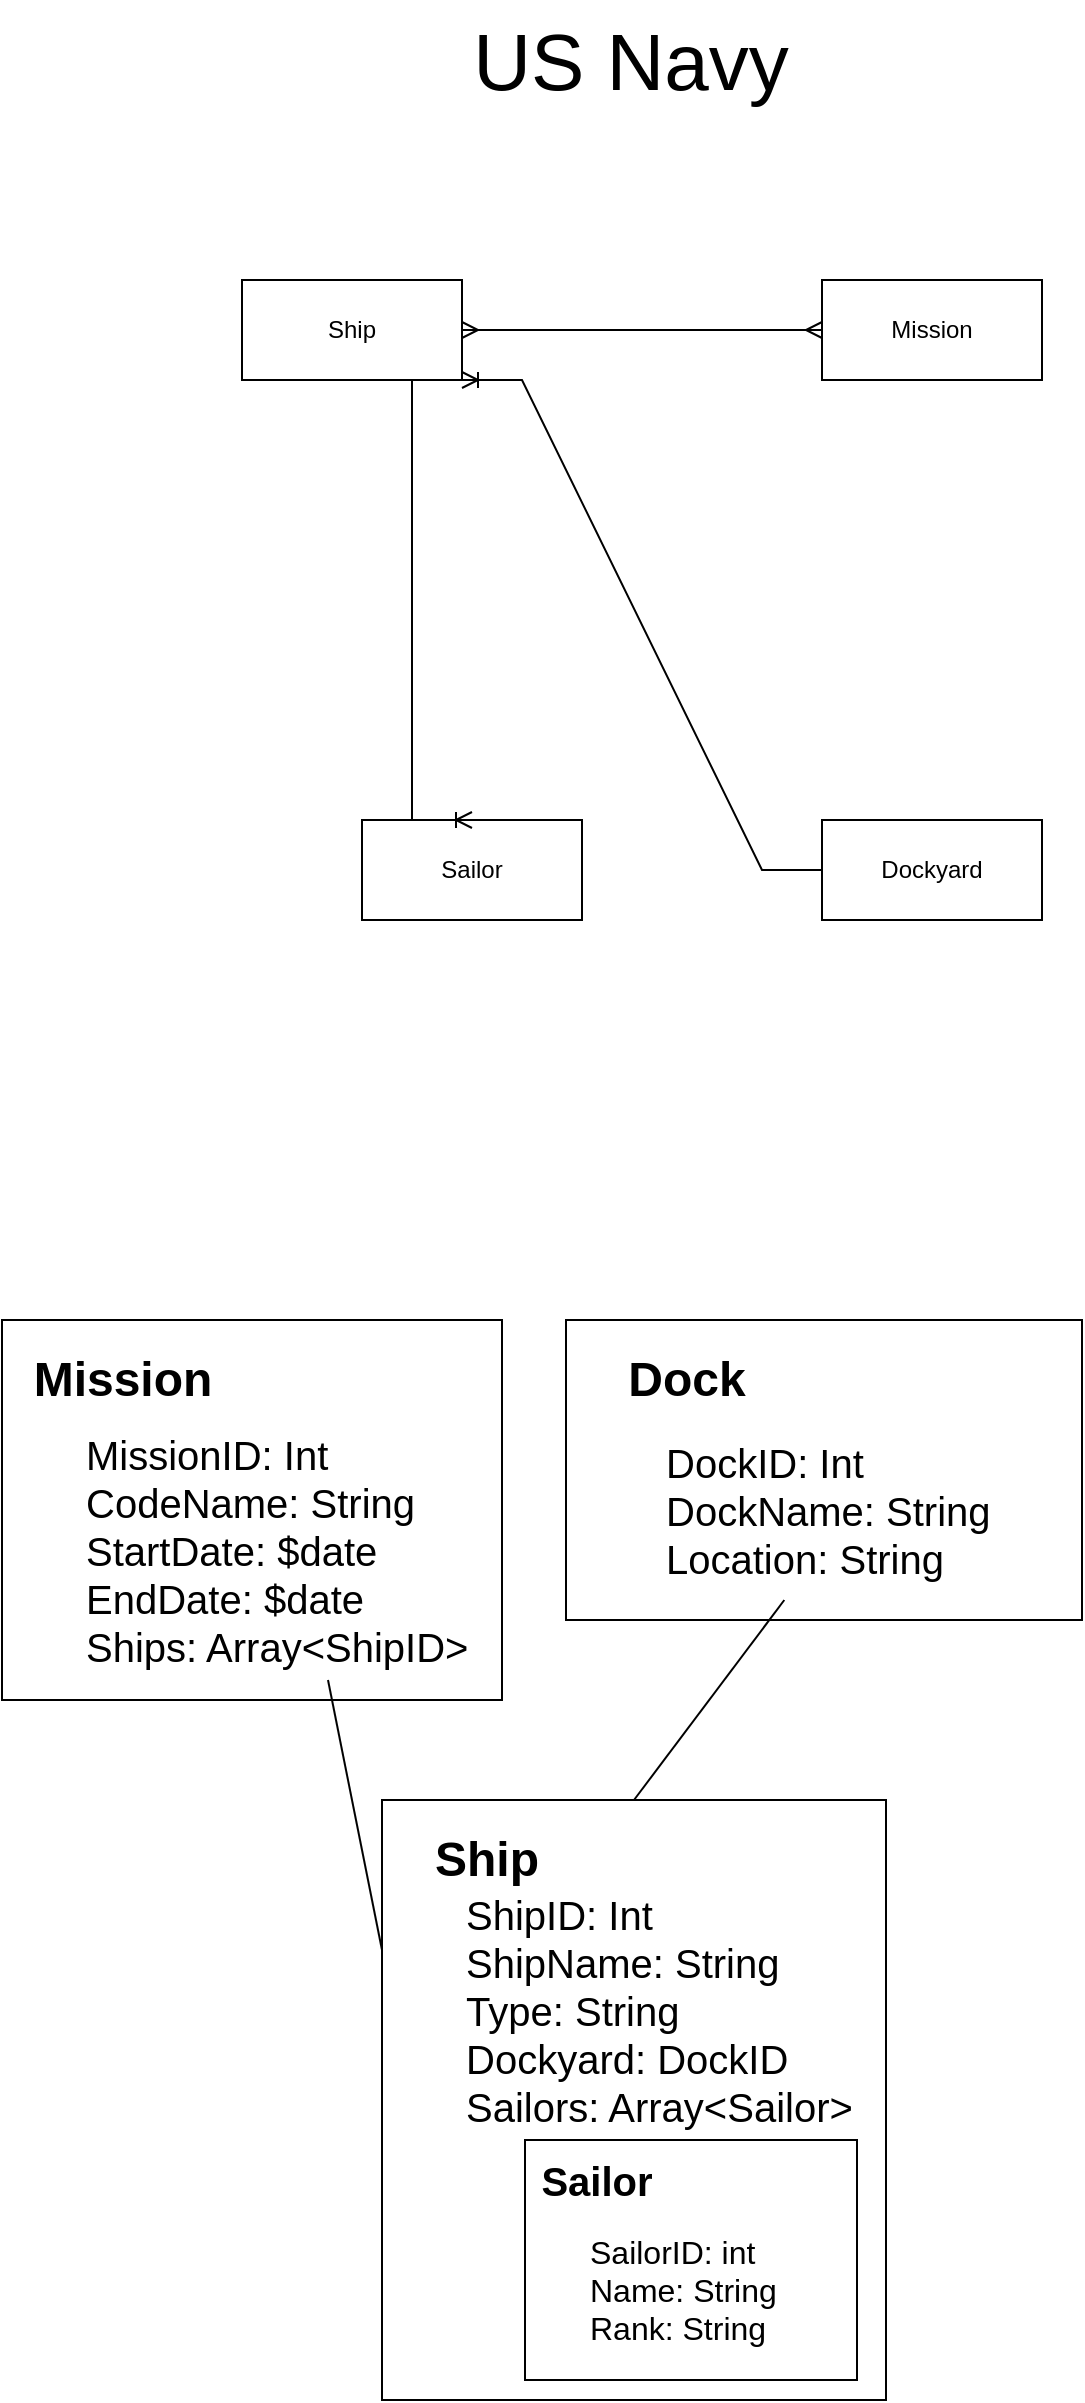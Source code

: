 <mxfile version="24.6.2" type="device">
  <diagram name="Page-1" id="TKLl4fkF9nfZFqYcrOOv">
    <mxGraphModel dx="1310" dy="664" grid="1" gridSize="10" guides="1" tooltips="1" connect="1" arrows="1" fold="1" page="1" pageScale="1" pageWidth="827" pageHeight="1169" math="0" shadow="0">
      <root>
        <mxCell id="0" />
        <mxCell id="1" parent="0" />
        <mxCell id="3YaJZZRAZs2XQNdfud5V-1" value="Ship" style="html=1;whiteSpace=wrap;" parent="1" vertex="1">
          <mxGeometry x="220" y="180" width="110" height="50" as="geometry" />
        </mxCell>
        <mxCell id="3YaJZZRAZs2XQNdfud5V-3" value="&lt;font style=&quot;font-size: 40px;&quot;&gt;US Navy&lt;br&gt;&lt;/font&gt;" style="text;html=1;align=center;verticalAlign=middle;resizable=0;points=[];autosize=1;strokeColor=none;fillColor=none;" parent="1" vertex="1">
          <mxGeometry x="324" y="40" width="180" height="60" as="geometry" />
        </mxCell>
        <mxCell id="3YaJZZRAZs2XQNdfud5V-5" value="Sailor" style="html=1;whiteSpace=wrap;" parent="1" vertex="1">
          <mxGeometry x="280" y="450" width="110" height="50" as="geometry" />
        </mxCell>
        <mxCell id="3YaJZZRAZs2XQNdfud5V-6" value="Mission" style="html=1;whiteSpace=wrap;" parent="1" vertex="1">
          <mxGeometry x="510" y="180" width="110" height="50" as="geometry" />
        </mxCell>
        <mxCell id="3YaJZZRAZs2XQNdfud5V-7" value="Dockyard" style="html=1;whiteSpace=wrap;" parent="1" vertex="1">
          <mxGeometry x="510" y="450" width="110" height="50" as="geometry" />
        </mxCell>
        <mxCell id="3YaJZZRAZs2XQNdfud5V-11" value="" style="edgeStyle=entityRelationEdgeStyle;fontSize=12;html=1;endArrow=ERoneToMany;rounded=0;exitX=0;exitY=0.5;exitDx=0;exitDy=0;entryX=1;entryY=1;entryDx=0;entryDy=0;" parent="1" source="3YaJZZRAZs2XQNdfud5V-7" target="3YaJZZRAZs2XQNdfud5V-1" edge="1">
          <mxGeometry width="100" height="100" relative="1" as="geometry">
            <mxPoint x="360" y="400" as="sourcePoint" />
            <mxPoint x="460" y="300" as="targetPoint" />
          </mxGeometry>
        </mxCell>
        <mxCell id="3YaJZZRAZs2XQNdfud5V-12" value="" style="edgeStyle=entityRelationEdgeStyle;fontSize=12;html=1;endArrow=ERoneToMany;rounded=0;exitX=0.5;exitY=1;exitDx=0;exitDy=0;entryX=0.5;entryY=0;entryDx=0;entryDy=0;" parent="1" source="3YaJZZRAZs2XQNdfud5V-1" target="3YaJZZRAZs2XQNdfud5V-5" edge="1">
          <mxGeometry width="100" height="100" relative="1" as="geometry">
            <mxPoint x="130" y="240" as="sourcePoint" />
            <mxPoint x="130" y="460" as="targetPoint" />
            <Array as="points">
              <mxPoint x="145" y="350" />
              <mxPoint x="130" y="410" />
            </Array>
          </mxGeometry>
        </mxCell>
        <mxCell id="Tps7LbEaRnVAMBOSnaUy-106" value="" style="rounded=0;whiteSpace=wrap;html=1;" parent="1" vertex="1">
          <mxGeometry x="100" y="700" width="250" height="190" as="geometry" />
        </mxCell>
        <mxCell id="Tps7LbEaRnVAMBOSnaUy-107" value="&lt;b&gt;&lt;font style=&quot;font-size: 24px;&quot;&gt;Mission&lt;br&gt;&lt;/font&gt;&lt;/b&gt;" style="text;html=1;align=center;verticalAlign=middle;resizable=0;points=[];autosize=1;strokeColor=none;fillColor=none;" parent="1" vertex="1">
          <mxGeometry x="105" y="710" width="110" height="40" as="geometry" />
        </mxCell>
        <mxCell id="Tps7LbEaRnVAMBOSnaUy-110" value="&lt;div align=&quot;left&quot;&gt;&lt;font style=&quot;font-size: 20px;&quot;&gt;MissionID: Int&lt;/font&gt;&lt;br&gt;&lt;font style=&quot;font-size: 20px;&quot;&gt;CodeName: String&lt;/font&gt;&lt;br&gt;&lt;font style=&quot;font-size: 20px;&quot;&gt;StartDate: $date&lt;/font&gt;&lt;br&gt;&lt;font style=&quot;font-size: 20px;&quot;&gt;EndDate: $date&lt;/font&gt;&lt;br&gt;&lt;font style=&quot;font-size: 20px;&quot;&gt;Ships: Array&amp;lt;ShipID&amp;gt;&lt;/font&gt;&lt;br&gt;&lt;/div&gt;" style="text;html=1;align=left;verticalAlign=middle;resizable=0;points=[];autosize=1;strokeColor=none;fillColor=none;" parent="1" vertex="1">
          <mxGeometry x="140" y="750" width="220" height="130" as="geometry" />
        </mxCell>
        <mxCell id="Tps7LbEaRnVAMBOSnaUy-114" value="" style="rounded=0;whiteSpace=wrap;html=1;" parent="1" vertex="1">
          <mxGeometry x="382" y="700" width="258" height="150" as="geometry" />
        </mxCell>
        <mxCell id="Tps7LbEaRnVAMBOSnaUy-115" value="&lt;b&gt;&lt;font style=&quot;font-size: 24px;&quot;&gt;Dock&lt;/font&gt;&lt;/b&gt;" style="text;html=1;align=center;verticalAlign=middle;resizable=0;points=[];autosize=1;strokeColor=none;fillColor=none;" parent="1" vertex="1">
          <mxGeometry x="402" y="710" width="80" height="40" as="geometry" />
        </mxCell>
        <mxCell id="Tps7LbEaRnVAMBOSnaUy-116" value="&lt;div align=&quot;left&quot;&gt;&lt;font style=&quot;font-size: 20px;&quot;&gt;DockID: Int&lt;/font&gt;&lt;br&gt;&lt;font style=&quot;font-size: 20px;&quot;&gt;DockName: String&lt;/font&gt;&lt;br&gt;&lt;font style=&quot;font-size: 20px;&quot;&gt;Location: String&lt;/font&gt;&lt;br&gt;&lt;/div&gt;" style="text;html=1;align=left;verticalAlign=middle;resizable=0;points=[];autosize=1;strokeColor=none;fillColor=none;" parent="1" vertex="1">
          <mxGeometry x="430" y="750" width="190" height="90" as="geometry" />
        </mxCell>
        <mxCell id="Tps7LbEaRnVAMBOSnaUy-120" value="" style="rounded=0;whiteSpace=wrap;html=1;" parent="1" vertex="1">
          <mxGeometry x="290" y="940" width="252" height="300" as="geometry" />
        </mxCell>
        <mxCell id="Tps7LbEaRnVAMBOSnaUy-121" value="&lt;font style=&quot;font-size: 24px;&quot;&gt;&lt;b&gt;Ship&lt;/b&gt;&lt;/font&gt;" style="text;html=1;align=center;verticalAlign=middle;resizable=0;points=[];autosize=1;strokeColor=none;fillColor=none;" parent="1" vertex="1">
          <mxGeometry x="302" y="950" width="80" height="40" as="geometry" />
        </mxCell>
        <mxCell id="Tps7LbEaRnVAMBOSnaUy-122" value="&lt;div align=&quot;left&quot;&gt;&lt;font style=&quot;font-size: 20px;&quot;&gt;ShipID: Int&lt;/font&gt;&lt;br&gt;&lt;font style=&quot;font-size: 20px;&quot;&gt;ShipName: String&lt;/font&gt;&lt;br&gt;&lt;font style=&quot;font-size: 20px;&quot;&gt;Type: String&lt;/font&gt;&lt;/div&gt;&lt;div style=&quot;font-size: 20px;&quot; align=&quot;left&quot;&gt;Dockyard: DockID&lt;br&gt;&lt;font style=&quot;font-size: 20px;&quot;&gt;Sailors: Array&amp;lt;Sailor&amp;gt;&lt;/font&gt;&lt;br&gt;&lt;/div&gt;" style="text;html=1;align=left;verticalAlign=middle;resizable=0;points=[];autosize=1;strokeColor=none;fillColor=none;" parent="1" vertex="1">
          <mxGeometry x="330" y="980" width="220" height="130" as="geometry" />
        </mxCell>
        <mxCell id="Tps7LbEaRnVAMBOSnaUy-123" value="" style="rounded=0;whiteSpace=wrap;html=1;" parent="1" vertex="1">
          <mxGeometry x="361.5" y="1110" width="166" height="120" as="geometry" />
        </mxCell>
        <mxCell id="Tps7LbEaRnVAMBOSnaUy-124" value="&lt;font style=&quot;font-size: 20px;&quot;&gt;&lt;b&gt;Sailor&lt;/b&gt;&lt;/font&gt;" style="text;html=1;align=center;verticalAlign=middle;resizable=0;points=[];autosize=1;strokeColor=none;fillColor=none;" parent="1" vertex="1">
          <mxGeometry x="356.5" y="1110" width="80" height="40" as="geometry" />
        </mxCell>
        <mxCell id="Tps7LbEaRnVAMBOSnaUy-125" value="&lt;div align=&quot;left&quot;&gt;&lt;font style=&quot;font-size: 16px;&quot;&gt;SailorID: int&lt;/font&gt;&lt;br&gt;&lt;font style=&quot;font-size: 16px;&quot;&gt;Name: String&lt;/font&gt;&lt;br&gt;&lt;font style=&quot;font-size: 16px;&quot;&gt;Rank: String&lt;/font&gt;&lt;br&gt;&lt;/div&gt;" style="text;html=1;align=left;verticalAlign=middle;resizable=0;points=[];autosize=1;strokeColor=none;fillColor=none;" parent="1" vertex="1">
          <mxGeometry x="391.5" y="1150" width="120" height="70" as="geometry" />
        </mxCell>
        <mxCell id="Tps7LbEaRnVAMBOSnaUy-126" value="" style="endArrow=none;html=1;rounded=0;entryX=0;entryY=0.25;entryDx=0;entryDy=0;" parent="1" source="Tps7LbEaRnVAMBOSnaUy-110" target="Tps7LbEaRnVAMBOSnaUy-120" edge="1">
          <mxGeometry width="50" height="50" relative="1" as="geometry">
            <mxPoint x="340" y="910" as="sourcePoint" />
            <mxPoint x="550" y="860" as="targetPoint" />
          </mxGeometry>
        </mxCell>
        <mxCell id="Tps7LbEaRnVAMBOSnaUy-127" value="" style="endArrow=none;html=1;rounded=0;exitX=0.5;exitY=0;exitDx=0;exitDy=0;" parent="1" source="Tps7LbEaRnVAMBOSnaUy-120" target="Tps7LbEaRnVAMBOSnaUy-116" edge="1">
          <mxGeometry width="50" height="50" relative="1" as="geometry">
            <mxPoint x="500" y="1050" as="sourcePoint" />
            <mxPoint x="500" y="980" as="targetPoint" />
          </mxGeometry>
        </mxCell>
        <mxCell id="SKCmg_BkicotkHxypDhc-1" value="" style="edgeStyle=entityRelationEdgeStyle;fontSize=12;html=1;endArrow=ERmany;startArrow=ERmany;rounded=0;exitX=1;exitY=0.5;exitDx=0;exitDy=0;entryX=0;entryY=0.5;entryDx=0;entryDy=0;" edge="1" parent="1" source="3YaJZZRAZs2XQNdfud5V-1" target="3YaJZZRAZs2XQNdfud5V-6">
          <mxGeometry width="100" height="100" relative="1" as="geometry">
            <mxPoint x="360" y="470" as="sourcePoint" />
            <mxPoint x="460" y="370" as="targetPoint" />
          </mxGeometry>
        </mxCell>
      </root>
    </mxGraphModel>
  </diagram>
</mxfile>
